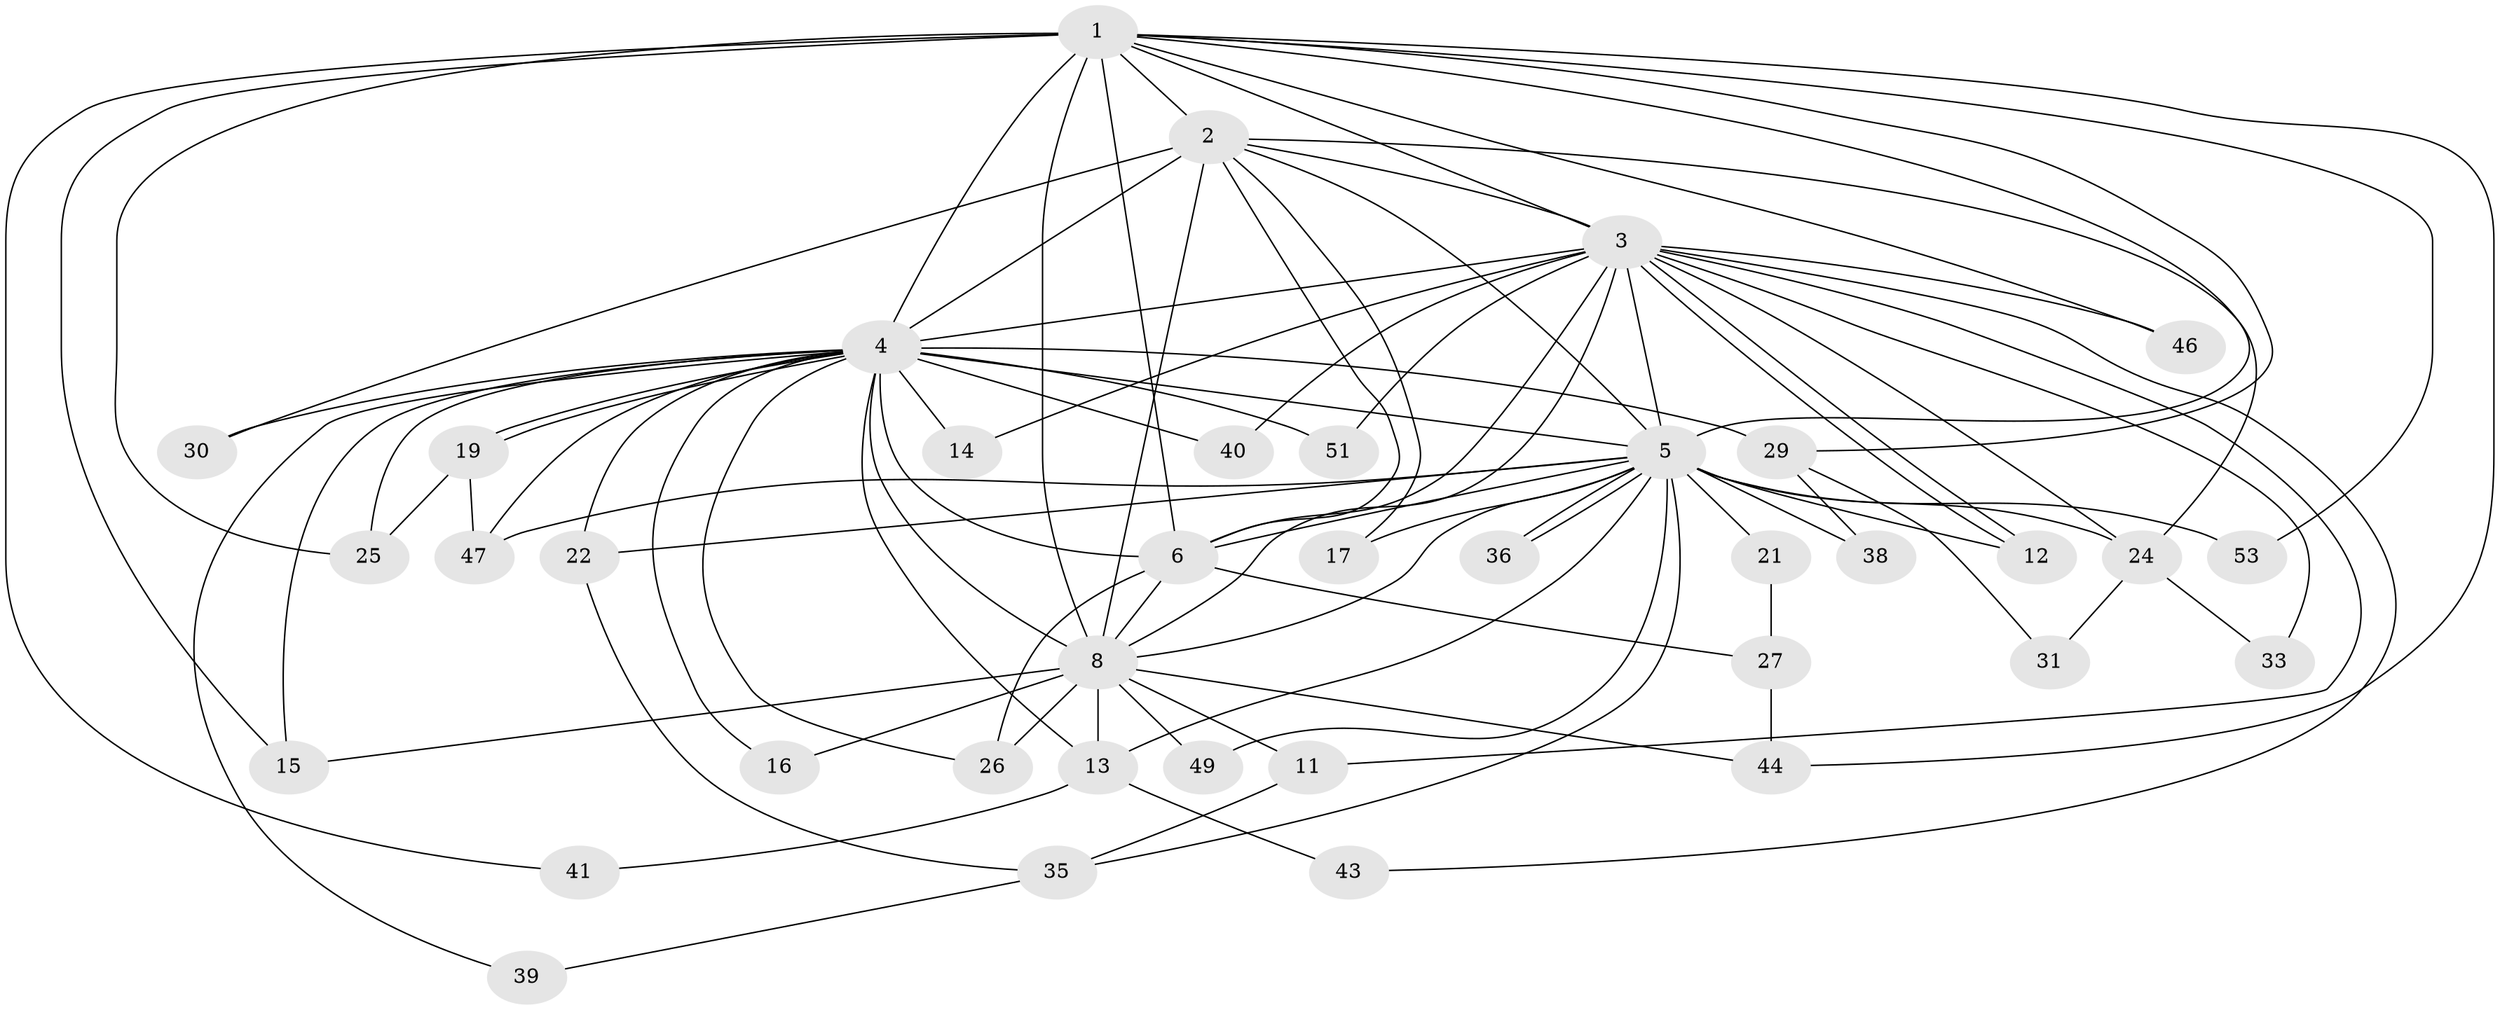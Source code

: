 // original degree distribution, {16: 0.018518518518518517, 13: 0.018518518518518517, 18: 0.037037037037037035, 19: 0.018518518518518517, 12: 0.037037037037037035, 14: 0.018518518518518517, 15: 0.037037037037037035, 3: 0.24074074074074073, 5: 0.05555555555555555, 2: 0.48148148148148145, 4: 0.037037037037037035}
// Generated by graph-tools (version 1.1) at 2025/41/03/06/25 10:41:32]
// undirected, 38 vertices, 91 edges
graph export_dot {
graph [start="1"]
  node [color=gray90,style=filled];
  1 [super="+23"];
  2 [super="+50"];
  3 [super="+32"];
  4 [super="+7"];
  5 [super="+9"];
  6 [super="+28"];
  8 [super="+10"];
  11;
  12 [super="+20"];
  13 [super="+18"];
  14;
  15 [super="+42"];
  16;
  17;
  19 [super="+34"];
  21;
  22;
  24;
  25;
  26 [super="+52"];
  27 [super="+45"];
  29 [super="+54"];
  30;
  31;
  33;
  35 [super="+37"];
  36;
  38;
  39;
  40;
  41;
  43;
  44;
  46;
  47 [super="+48"];
  49;
  51;
  53;
  1 -- 2;
  1 -- 3;
  1 -- 4 [weight=2];
  1 -- 5 [weight=2];
  1 -- 6;
  1 -- 8 [weight=3];
  1 -- 15;
  1 -- 25;
  1 -- 41;
  1 -- 44;
  1 -- 46;
  1 -- 53;
  1 -- 29;
  2 -- 3;
  2 -- 4 [weight=2];
  2 -- 5 [weight=2];
  2 -- 6;
  2 -- 8 [weight=3];
  2 -- 17;
  2 -- 24;
  2 -- 30;
  3 -- 4 [weight=2];
  3 -- 5 [weight=2];
  3 -- 6;
  3 -- 8 [weight=2];
  3 -- 11;
  3 -- 12;
  3 -- 12;
  3 -- 14;
  3 -- 33;
  3 -- 40;
  3 -- 43;
  3 -- 46;
  3 -- 24;
  3 -- 51;
  4 -- 5 [weight=4];
  4 -- 6 [weight=2];
  4 -- 8 [weight=4];
  4 -- 13;
  4 -- 15;
  4 -- 16;
  4 -- 19;
  4 -- 19;
  4 -- 22;
  4 -- 26;
  4 -- 29;
  4 -- 30;
  4 -- 39;
  4 -- 40;
  4 -- 14;
  4 -- 47;
  4 -- 51;
  4 -- 25;
  5 -- 6 [weight=3];
  5 -- 8 [weight=4];
  5 -- 13;
  5 -- 17;
  5 -- 24;
  5 -- 36;
  5 -- 36;
  5 -- 38;
  5 -- 49;
  5 -- 47;
  5 -- 53;
  5 -- 21;
  5 -- 22;
  5 -- 35;
  5 -- 12;
  6 -- 8 [weight=2];
  6 -- 26;
  6 -- 27;
  8 -- 11;
  8 -- 44;
  8 -- 49;
  8 -- 16;
  8 -- 26;
  8 -- 15;
  8 -- 13;
  11 -- 35;
  13 -- 41;
  13 -- 43;
  19 -- 25;
  19 -- 47;
  21 -- 27;
  22 -- 35;
  24 -- 31;
  24 -- 33;
  27 -- 44;
  29 -- 31;
  29 -- 38 [weight=2];
  35 -- 39;
}
